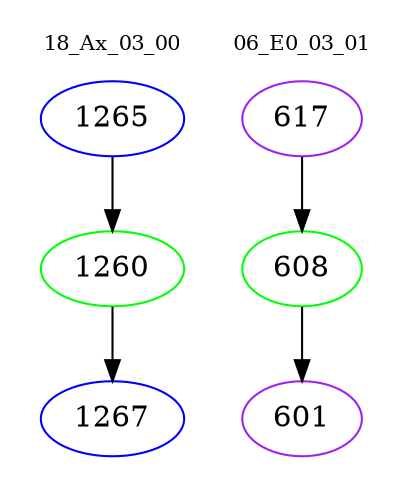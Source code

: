 digraph{
subgraph cluster_0 {
color = white
label = "18_Ax_03_00";
fontsize=10;
T0_1265 [label="1265", color="blue"]
T0_1265 -> T0_1260 [color="black"]
T0_1260 [label="1260", color="green"]
T0_1260 -> T0_1267 [color="black"]
T0_1267 [label="1267", color="blue"]
}
subgraph cluster_1 {
color = white
label = "06_E0_03_01";
fontsize=10;
T1_617 [label="617", color="purple"]
T1_617 -> T1_608 [color="black"]
T1_608 [label="608", color="green"]
T1_608 -> T1_601 [color="black"]
T1_601 [label="601", color="purple"]
}
}
